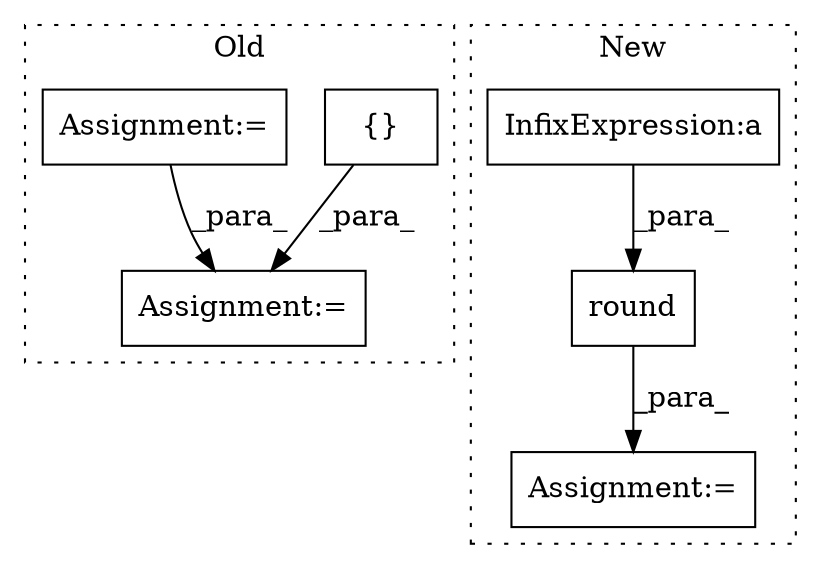 digraph G {
subgraph cluster0 {
1 [label="{}" a="4" s="1980,2012" l="1,1" shape="box"];
3 [label="Assignment:=" a="7" s="1948" l="1" shape="box"];
5 [label="Assignment:=" a="7" s="1855" l="1" shape="box"];
label = "Old";
style="dotted";
}
subgraph cluster1 {
2 [label="round" a="32" s="3751,3805" l="6,1" shape="box"];
4 [label="Assignment:=" a="7" s="3693" l="123" shape="box"];
6 [label="InfixExpression:a" a="27" s="3797" l="3" shape="box"];
label = "New";
style="dotted";
}
1 -> 3 [label="_para_"];
2 -> 4 [label="_para_"];
5 -> 3 [label="_para_"];
6 -> 2 [label="_para_"];
}